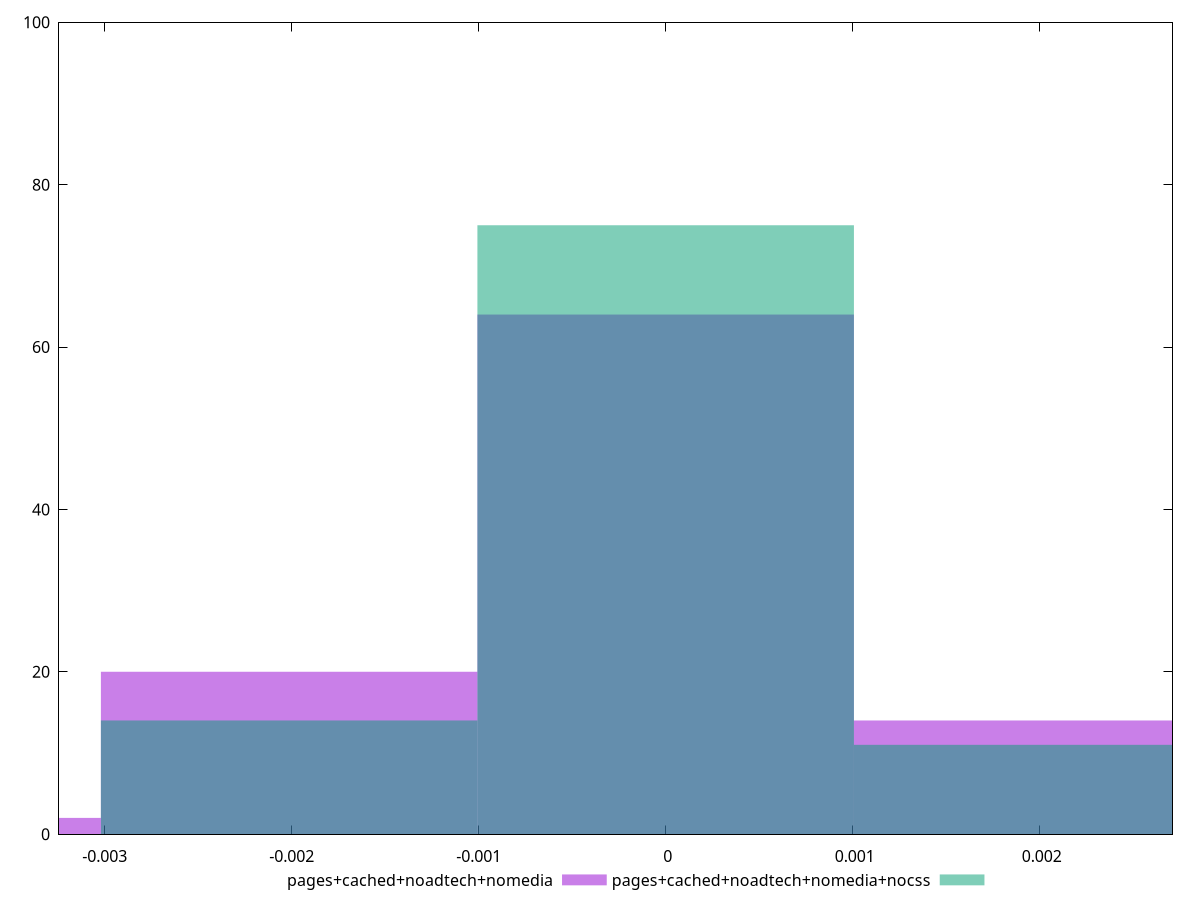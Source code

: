 reset

$pagesCachedNoadtechNomedia <<EOF
-0.002013628006981603 20
0 64
0.002013628006981603 14
-0.004027256013963206 2
EOF

$pagesCachedNoadtechNomediaNocss <<EOF
0 75
-0.002013628006981603 14
0.002013628006981603 11
EOF

set key outside below
set boxwidth 0.002013628006981603
set xrange [-0.0032444980239537237:0.0027105895020587507]
set yrange [0:100]
set trange [0:100]
set style fill transparent solid 0.5 noborder
set terminal svg size 640, 500 enhanced background rgb 'white'
set output "report_00025_2021-02-22T21:38:55.199Z/meta/pScore-difference/comparison/histogram/3_vs_4.svg"

plot $pagesCachedNoadtechNomedia title "pages+cached+noadtech+nomedia" with boxes, \
     $pagesCachedNoadtechNomediaNocss title "pages+cached+noadtech+nomedia+nocss" with boxes

reset
